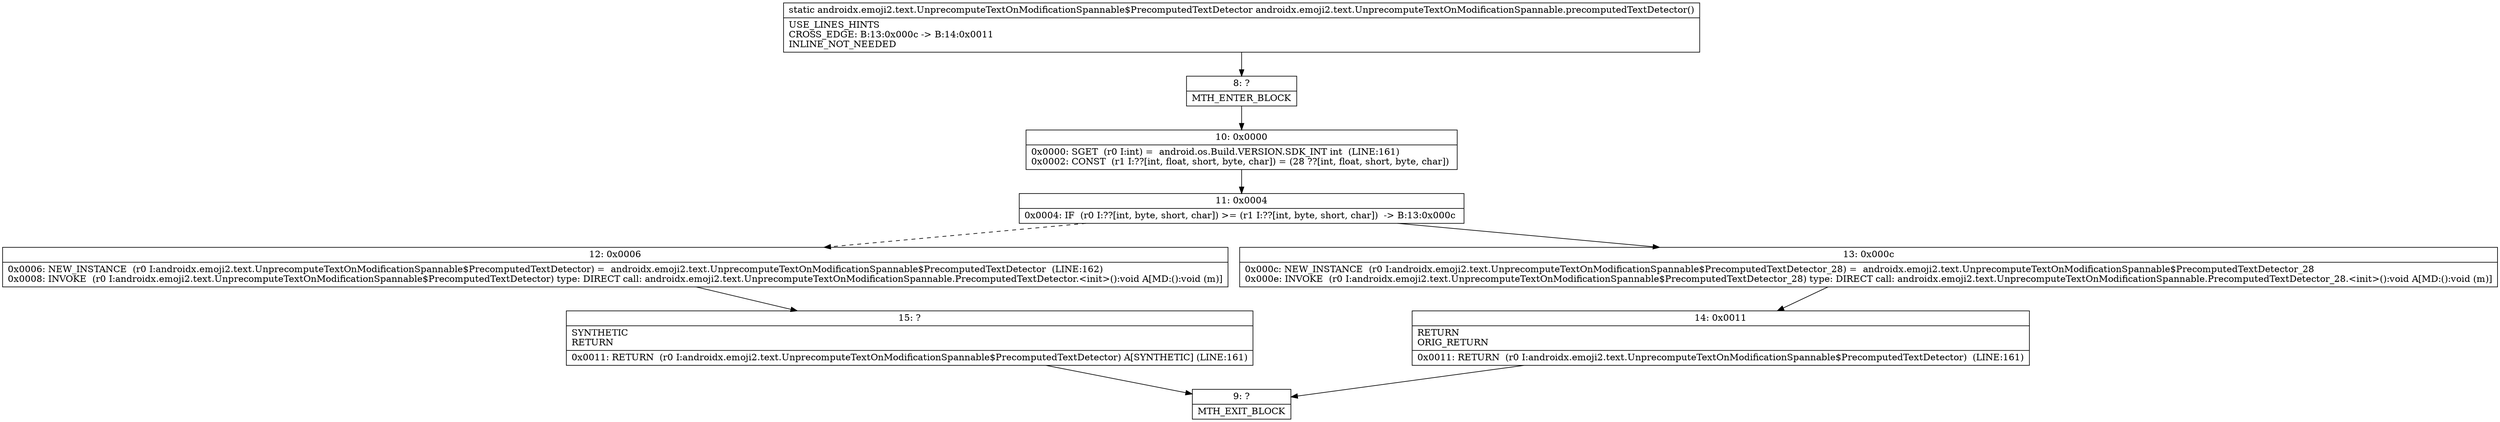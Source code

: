 digraph "CFG forandroidx.emoji2.text.UnprecomputeTextOnModificationSpannable.precomputedTextDetector()Landroidx\/emoji2\/text\/UnprecomputeTextOnModificationSpannable$PrecomputedTextDetector;" {
Node_8 [shape=record,label="{8\:\ ?|MTH_ENTER_BLOCK\l}"];
Node_10 [shape=record,label="{10\:\ 0x0000|0x0000: SGET  (r0 I:int) =  android.os.Build.VERSION.SDK_INT int  (LINE:161)\l0x0002: CONST  (r1 I:??[int, float, short, byte, char]) = (28 ??[int, float, short, byte, char]) \l}"];
Node_11 [shape=record,label="{11\:\ 0x0004|0x0004: IF  (r0 I:??[int, byte, short, char]) \>= (r1 I:??[int, byte, short, char])  \-\> B:13:0x000c \l}"];
Node_12 [shape=record,label="{12\:\ 0x0006|0x0006: NEW_INSTANCE  (r0 I:androidx.emoji2.text.UnprecomputeTextOnModificationSpannable$PrecomputedTextDetector) =  androidx.emoji2.text.UnprecomputeTextOnModificationSpannable$PrecomputedTextDetector  (LINE:162)\l0x0008: INVOKE  (r0 I:androidx.emoji2.text.UnprecomputeTextOnModificationSpannable$PrecomputedTextDetector) type: DIRECT call: androidx.emoji2.text.UnprecomputeTextOnModificationSpannable.PrecomputedTextDetector.\<init\>():void A[MD:():void (m)]\l}"];
Node_15 [shape=record,label="{15\:\ ?|SYNTHETIC\lRETURN\l|0x0011: RETURN  (r0 I:androidx.emoji2.text.UnprecomputeTextOnModificationSpannable$PrecomputedTextDetector) A[SYNTHETIC] (LINE:161)\l}"];
Node_9 [shape=record,label="{9\:\ ?|MTH_EXIT_BLOCK\l}"];
Node_13 [shape=record,label="{13\:\ 0x000c|0x000c: NEW_INSTANCE  (r0 I:androidx.emoji2.text.UnprecomputeTextOnModificationSpannable$PrecomputedTextDetector_28) =  androidx.emoji2.text.UnprecomputeTextOnModificationSpannable$PrecomputedTextDetector_28 \l0x000e: INVOKE  (r0 I:androidx.emoji2.text.UnprecomputeTextOnModificationSpannable$PrecomputedTextDetector_28) type: DIRECT call: androidx.emoji2.text.UnprecomputeTextOnModificationSpannable.PrecomputedTextDetector_28.\<init\>():void A[MD:():void (m)]\l}"];
Node_14 [shape=record,label="{14\:\ 0x0011|RETURN\lORIG_RETURN\l|0x0011: RETURN  (r0 I:androidx.emoji2.text.UnprecomputeTextOnModificationSpannable$PrecomputedTextDetector)  (LINE:161)\l}"];
MethodNode[shape=record,label="{static androidx.emoji2.text.UnprecomputeTextOnModificationSpannable$PrecomputedTextDetector androidx.emoji2.text.UnprecomputeTextOnModificationSpannable.precomputedTextDetector()  | USE_LINES_HINTS\lCROSS_EDGE: B:13:0x000c \-\> B:14:0x0011\lINLINE_NOT_NEEDED\l}"];
MethodNode -> Node_8;Node_8 -> Node_10;
Node_10 -> Node_11;
Node_11 -> Node_12[style=dashed];
Node_11 -> Node_13;
Node_12 -> Node_15;
Node_15 -> Node_9;
Node_13 -> Node_14;
Node_14 -> Node_9;
}

